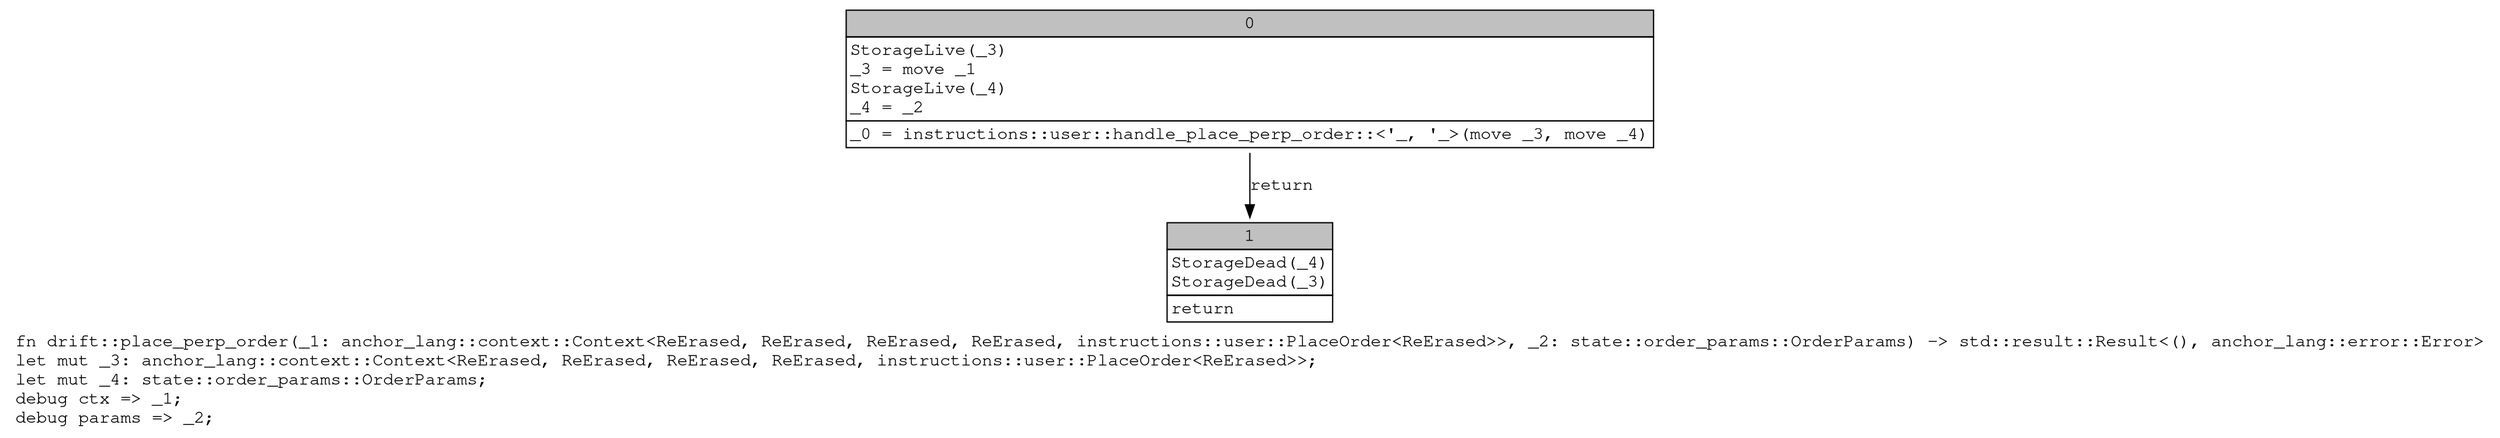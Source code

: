 digraph Mir_0_19812 {
    graph [fontname="Courier, monospace"];
    node [fontname="Courier, monospace"];
    edge [fontname="Courier, monospace"];
    label=<fn drift::place_perp_order(_1: anchor_lang::context::Context&lt;ReErased, ReErased, ReErased, ReErased, instructions::user::PlaceOrder&lt;ReErased&gt;&gt;, _2: state::order_params::OrderParams) -&gt; std::result::Result&lt;(), anchor_lang::error::Error&gt;<br align="left"/>let mut _3: anchor_lang::context::Context&lt;ReErased, ReErased, ReErased, ReErased, instructions::user::PlaceOrder&lt;ReErased&gt;&gt;;<br align="left"/>let mut _4: state::order_params::OrderParams;<br align="left"/>debug ctx =&gt; _1;<br align="left"/>debug params =&gt; _2;<br align="left"/>>;
    bb0__0_19812 [shape="none", label=<<table border="0" cellborder="1" cellspacing="0"><tr><td bgcolor="gray" align="center" colspan="1">0</td></tr><tr><td align="left" balign="left">StorageLive(_3)<br/>_3 = move _1<br/>StorageLive(_4)<br/>_4 = _2<br/></td></tr><tr><td align="left">_0 = instructions::user::handle_place_perp_order::&lt;'_, '_&gt;(move _3, move _4)</td></tr></table>>];
    bb1__0_19812 [shape="none", label=<<table border="0" cellborder="1" cellspacing="0"><tr><td bgcolor="gray" align="center" colspan="1">1</td></tr><tr><td align="left" balign="left">StorageDead(_4)<br/>StorageDead(_3)<br/></td></tr><tr><td align="left">return</td></tr></table>>];
    bb0__0_19812 -> bb1__0_19812 [label="return"];
}
